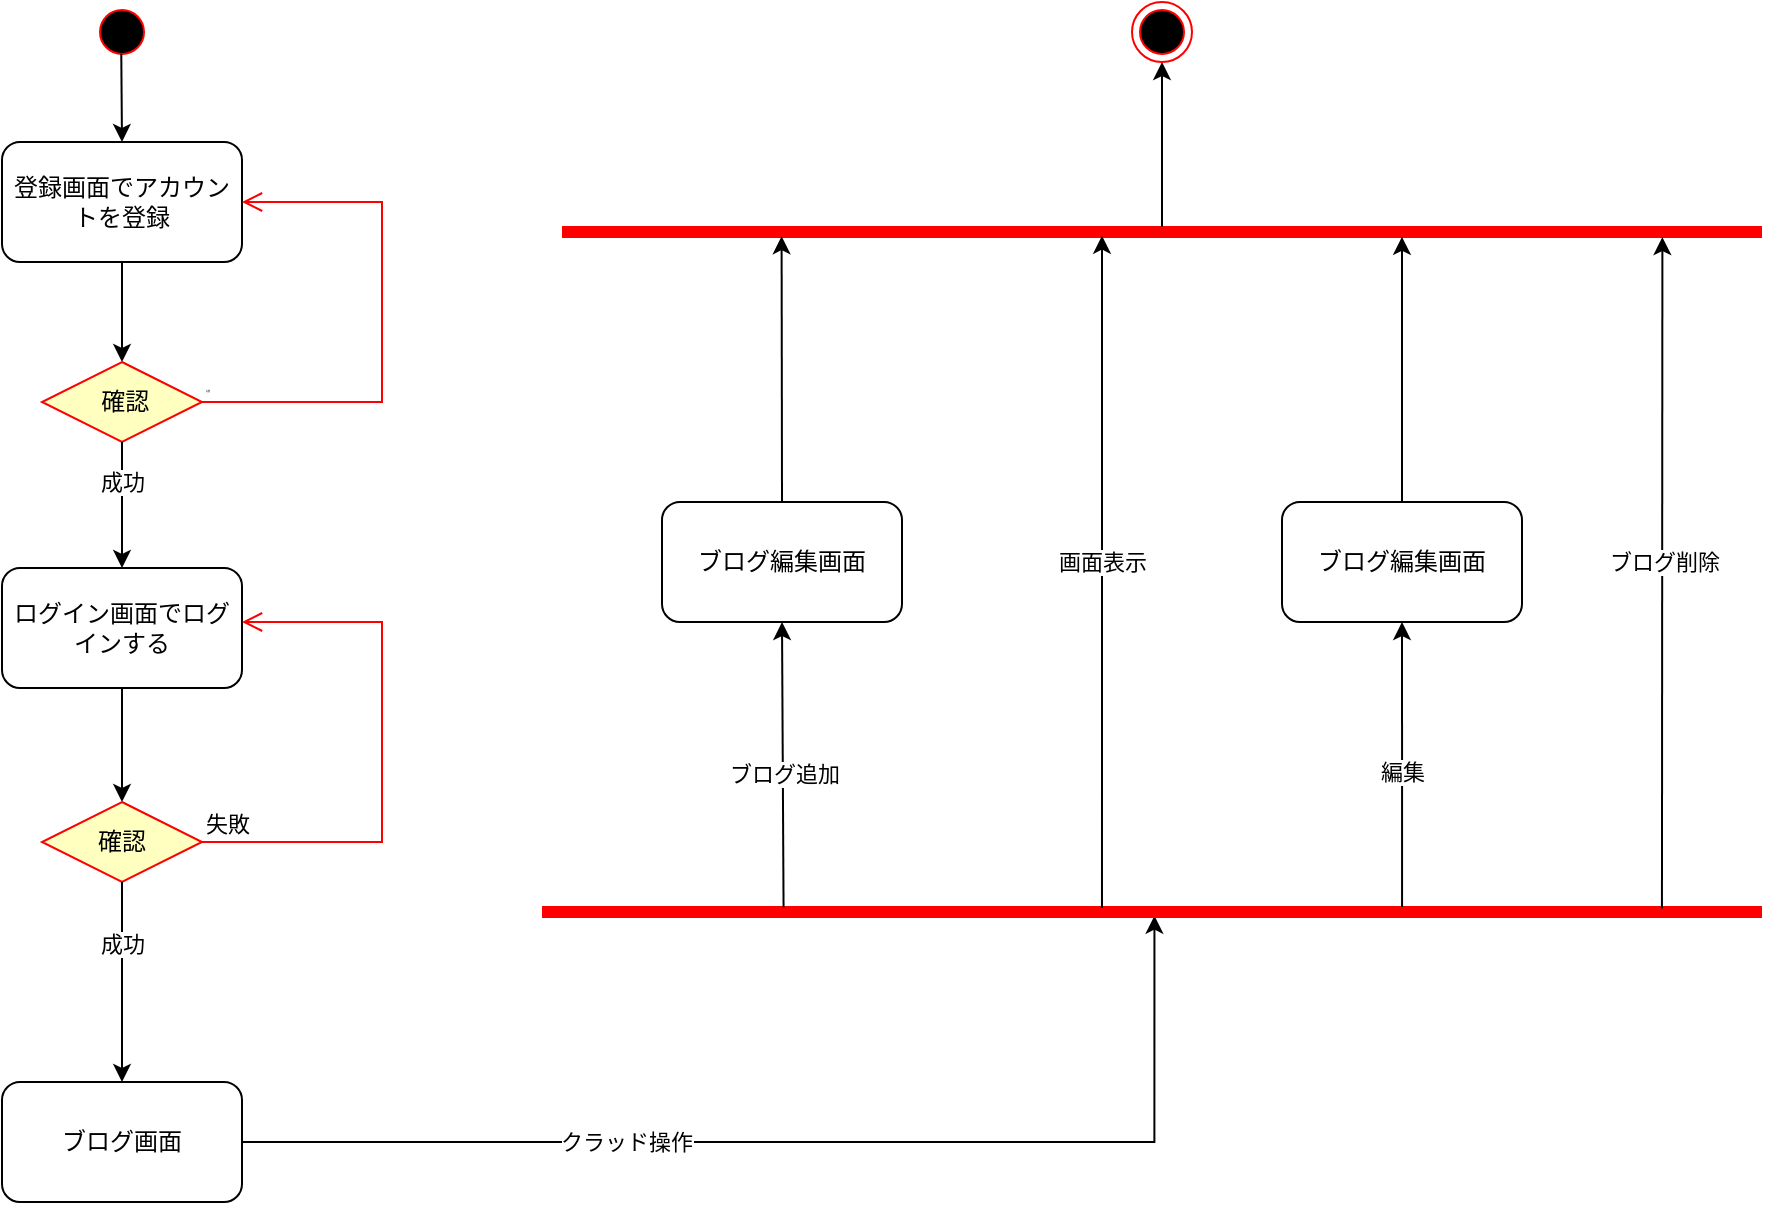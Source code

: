 <mxfile version="21.3.6" type="device">
  <diagram name="Page-1" id="e7e014a7-5840-1c2e-5031-d8a46d1fe8dd">
    <mxGraphModel dx="1154" dy="543" grid="1" gridSize="10" guides="1" tooltips="1" connect="1" arrows="1" fold="1" page="1" pageScale="1" pageWidth="1169" pageHeight="826" background="none" math="0" shadow="0">
      <root>
        <mxCell id="0" />
        <mxCell id="1" parent="0" />
        <mxCell id="jRNj1dbkDJKjL_vVffke-41" value="" style="ellipse;html=1;shape=startState;fillColor=#000000;strokeColor=#ff0000;" parent="1" vertex="1">
          <mxGeometry x="215" y="50" width="30" height="30" as="geometry" />
        </mxCell>
        <mxCell id="jRNj1dbkDJKjL_vVffke-43" value="登録画面でアカウントを登録" style="rounded=1;whiteSpace=wrap;html=1;" parent="1" vertex="1">
          <mxGeometry x="170" y="120" width="120" height="60" as="geometry" />
        </mxCell>
        <mxCell id="jRNj1dbkDJKjL_vVffke-46" value="" style="endArrow=classic;html=1;rounded=0;exitX=0.488;exitY=0.864;exitDx=0;exitDy=0;exitPerimeter=0;entryX=0.5;entryY=0;entryDx=0;entryDy=0;" parent="1" source="jRNj1dbkDJKjL_vVffke-41" target="jRNj1dbkDJKjL_vVffke-43" edge="1">
          <mxGeometry width="50" height="50" relative="1" as="geometry">
            <mxPoint x="255" y="150" as="sourcePoint" />
            <mxPoint x="305" y="100" as="targetPoint" />
          </mxGeometry>
        </mxCell>
        <mxCell id="jRNj1dbkDJKjL_vVffke-47" value="" style="endArrow=classic;html=1;rounded=0;exitX=0.5;exitY=1;exitDx=0;exitDy=0;entryX=0.5;entryY=0;entryDx=0;entryDy=0;" parent="1" source="jRNj1dbkDJKjL_vVffke-43" target="jRNj1dbkDJKjL_vVffke-48" edge="1">
          <mxGeometry width="50" height="50" relative="1" as="geometry">
            <mxPoint x="225" y="260" as="sourcePoint" />
            <mxPoint x="225" y="260" as="targetPoint" />
          </mxGeometry>
        </mxCell>
        <mxCell id="jRNj1dbkDJKjL_vVffke-48" value="&amp;nbsp;確認" style="rhombus;whiteSpace=wrap;html=1;fontColor=#000000;fillColor=#ffffc0;strokeColor=#ff0000;" parent="1" vertex="1">
          <mxGeometry x="190" y="230" width="80" height="40" as="geometry" />
        </mxCell>
        <mxCell id="jRNj1dbkDJKjL_vVffke-49" value="&lt;span style=&quot;font-size: 1px;&quot;&gt;失敗&lt;/span&gt;" style="edgeStyle=orthogonalEdgeStyle;html=1;align=left;verticalAlign=bottom;endArrow=open;endSize=8;strokeColor=#ff0000;rounded=0;entryX=1;entryY=0.5;entryDx=0;entryDy=0;exitX=1;exitY=0.5;exitDx=0;exitDy=0;" parent="1" source="jRNj1dbkDJKjL_vVffke-48" target="jRNj1dbkDJKjL_vVffke-43" edge="1">
          <mxGeometry x="-1" relative="1" as="geometry">
            <mxPoint x="365" y="150" as="targetPoint" />
            <mxPoint x="295" y="250" as="sourcePoint" />
            <Array as="points">
              <mxPoint x="360" y="250" />
              <mxPoint x="360" y="150" />
            </Array>
            <mxPoint as="offset" />
          </mxGeometry>
        </mxCell>
        <mxCell id="jRNj1dbkDJKjL_vVffke-52" value="" style="endArrow=classic;html=1;rounded=0;exitX=0.5;exitY=1;exitDx=0;exitDy=0;entryX=0.5;entryY=0;entryDx=0;entryDy=0;" parent="1" source="jRNj1dbkDJKjL_vVffke-48" target="jRNj1dbkDJKjL_vVffke-54" edge="1">
          <mxGeometry width="50" height="50" relative="1" as="geometry">
            <mxPoint x="235" y="280" as="sourcePoint" />
            <mxPoint x="230" y="330" as="targetPoint" />
          </mxGeometry>
        </mxCell>
        <mxCell id="jRNj1dbkDJKjL_vVffke-53" value="成功" style="edgeLabel;html=1;align=center;verticalAlign=middle;resizable=0;points=[];" parent="jRNj1dbkDJKjL_vVffke-52" vertex="1" connectable="0">
          <mxGeometry x="-0.564" y="1" relative="1" as="geometry">
            <mxPoint x="-1" y="6" as="offset" />
          </mxGeometry>
        </mxCell>
        <mxCell id="jRNj1dbkDJKjL_vVffke-54" value="ログイン画面でログインする" style="rounded=1;whiteSpace=wrap;html=1;" parent="1" vertex="1">
          <mxGeometry x="170" y="333" width="120" height="60" as="geometry" />
        </mxCell>
        <mxCell id="jRNj1dbkDJKjL_vVffke-55" value="" style="endArrow=classic;html=1;rounded=0;exitX=0.5;exitY=1;exitDx=0;exitDy=0;entryX=0.5;entryY=0;entryDx=0;entryDy=0;" parent="1" source="jRNj1dbkDJKjL_vVffke-54" target="jRNj1dbkDJKjL_vVffke-57" edge="1">
          <mxGeometry width="50" height="50" relative="1" as="geometry">
            <mxPoint x="275" y="500" as="sourcePoint" />
            <mxPoint x="230" y="460" as="targetPoint" />
          </mxGeometry>
        </mxCell>
        <mxCell id="jRNj1dbkDJKjL_vVffke-57" value="確認" style="rhombus;whiteSpace=wrap;html=1;fontColor=#000000;fillColor=#ffffc0;strokeColor=#ff0000;" parent="1" vertex="1">
          <mxGeometry x="190" y="450" width="80" height="40" as="geometry" />
        </mxCell>
        <mxCell id="jRNj1dbkDJKjL_vVffke-58" value="失敗" style="edgeStyle=orthogonalEdgeStyle;html=1;align=left;verticalAlign=bottom;endArrow=open;endSize=8;strokeColor=#ff0000;rounded=0;" parent="1" source="jRNj1dbkDJKjL_vVffke-57" target="jRNj1dbkDJKjL_vVffke-54" edge="1">
          <mxGeometry x="-1" relative="1" as="geometry">
            <mxPoint x="370" y="360" as="targetPoint" />
            <Array as="points">
              <mxPoint x="360" y="470" />
              <mxPoint x="360" y="360" />
            </Array>
          </mxGeometry>
        </mxCell>
        <mxCell id="jRNj1dbkDJKjL_vVffke-60" value="" style="endArrow=classic;html=1;rounded=0;exitX=0.5;exitY=1;exitDx=0;exitDy=0;" parent="1" source="jRNj1dbkDJKjL_vVffke-57" target="jRNj1dbkDJKjL_vVffke-63" edge="1">
          <mxGeometry width="50" height="50" relative="1" as="geometry">
            <mxPoint x="280" y="370" as="sourcePoint" />
            <mxPoint x="230" y="560" as="targetPoint" />
          </mxGeometry>
        </mxCell>
        <mxCell id="jRNj1dbkDJKjL_vVffke-62" value="成功" style="edgeLabel;html=1;align=center;verticalAlign=middle;resizable=0;points=[];" parent="jRNj1dbkDJKjL_vVffke-60" vertex="1" connectable="0">
          <mxGeometry x="-0.355" relative="1" as="geometry">
            <mxPoint y="-2" as="offset" />
          </mxGeometry>
        </mxCell>
        <mxCell id="jRNj1dbkDJKjL_vVffke-63" value="ブログ画面" style="rounded=1;whiteSpace=wrap;html=1;" parent="1" vertex="1">
          <mxGeometry x="170" y="590" width="120" height="60" as="geometry" />
        </mxCell>
        <mxCell id="jRNj1dbkDJKjL_vVffke-64" value="" style="endArrow=classic;html=1;rounded=0;exitX=1;exitY=0.5;exitDx=0;exitDy=0;edgeStyle=orthogonalEdgeStyle;entryX=0.502;entryY=0.685;entryDx=0;entryDy=0;entryPerimeter=0;" parent="1" source="jRNj1dbkDJKjL_vVffke-63" target="jRNj1dbkDJKjL_vVffke-73" edge="1">
          <mxGeometry width="50" height="50" relative="1" as="geometry">
            <mxPoint x="400" y="530" as="sourcePoint" />
            <mxPoint x="620" y="510" as="targetPoint" />
          </mxGeometry>
        </mxCell>
        <mxCell id="jRNj1dbkDJKjL_vVffke-65" value="クラッド操作" style="edgeLabel;html=1;align=center;verticalAlign=middle;resizable=0;points=[];" parent="jRNj1dbkDJKjL_vVffke-64" vertex="1" connectable="0">
          <mxGeometry x="-0.326" relative="1" as="geometry">
            <mxPoint as="offset" />
          </mxGeometry>
        </mxCell>
        <mxCell id="jRNj1dbkDJKjL_vVffke-73" value="" style="shape=line;html=1;strokeWidth=6;strokeColor=#ff0000;fontFamily=Helvetica;fontSize=11;fontColor=default;fillColor=#000000;" parent="1" vertex="1">
          <mxGeometry x="440" y="500" width="610" height="10" as="geometry" />
        </mxCell>
        <mxCell id="jRNj1dbkDJKjL_vVffke-75" value="" style="shape=line;html=1;strokeWidth=6;strokeColor=#ff0000;fontFamily=Helvetica;fontSize=11;fontColor=default;fillColor=#000000;" parent="1" vertex="1">
          <mxGeometry x="450" y="160" width="600" height="10" as="geometry" />
        </mxCell>
        <mxCell id="-YIzh6zrbuaSxqQhI-px-1" value="" style="endArrow=classic;html=1;rounded=0;exitX=0.198;exitY=0.272;exitDx=0;exitDy=0;exitPerimeter=0;entryX=0.5;entryY=1;entryDx=0;entryDy=0;" parent="1" source="jRNj1dbkDJKjL_vVffke-73" target="lPiF7nJxK0LKmKxGxUMw-3" edge="1">
          <mxGeometry width="50" height="50" relative="1" as="geometry">
            <mxPoint x="560" y="480" as="sourcePoint" />
            <mxPoint x="560" y="350" as="targetPoint" />
            <Array as="points" />
          </mxGeometry>
        </mxCell>
        <mxCell id="-YIzh6zrbuaSxqQhI-px-10" value="ブログ追加" style="edgeLabel;html=1;align=center;verticalAlign=middle;resizable=0;points=[];" parent="-YIzh6zrbuaSxqQhI-px-1" vertex="1" connectable="0">
          <mxGeometry x="0.128" relative="1" as="geometry">
            <mxPoint y="14" as="offset" />
          </mxGeometry>
        </mxCell>
        <mxCell id="-YIzh6zrbuaSxqQhI-px-2" value="" style="endArrow=classic;html=1;rounded=0;exitX=0.459;exitY=0.296;exitDx=0;exitDy=0;exitPerimeter=0;entryX=0.45;entryY=0.685;entryDx=0;entryDy=0;entryPerimeter=0;" parent="1" source="jRNj1dbkDJKjL_vVffke-73" target="jRNj1dbkDJKjL_vVffke-75" edge="1">
          <mxGeometry width="50" height="50" relative="1" as="geometry">
            <mxPoint x="720" y="470" as="sourcePoint" />
            <mxPoint x="720" y="180" as="targetPoint" />
            <Array as="points">
              <mxPoint x="720" y="430" />
              <mxPoint x="720" y="190" />
            </Array>
          </mxGeometry>
        </mxCell>
        <mxCell id="-YIzh6zrbuaSxqQhI-px-9" value="画面表示" style="edgeLabel;html=1;align=center;verticalAlign=middle;resizable=0;points=[];" parent="-YIzh6zrbuaSxqQhI-px-2" vertex="1" connectable="0">
          <mxGeometry x="0.173" y="-1" relative="1" as="geometry">
            <mxPoint x="-1" y="24" as="offset" />
          </mxGeometry>
        </mxCell>
        <mxCell id="-YIzh6zrbuaSxqQhI-px-3" value="" style="endArrow=classic;html=1;rounded=0;exitX=0.705;exitY=0.249;exitDx=0;exitDy=0;exitPerimeter=0;entryX=0.5;entryY=1;entryDx=0;entryDy=0;" parent="1" source="jRNj1dbkDJKjL_vVffke-73" target="lPiF7nJxK0LKmKxGxUMw-1" edge="1">
          <mxGeometry width="50" height="50" relative="1" as="geometry">
            <mxPoint x="870" y="500" as="sourcePoint" />
            <mxPoint x="870" y="370" as="targetPoint" />
          </mxGeometry>
        </mxCell>
        <mxCell id="-YIzh6zrbuaSxqQhI-px-8" value="編集" style="edgeLabel;html=1;align=center;verticalAlign=middle;resizable=0;points=[];" parent="-YIzh6zrbuaSxqQhI-px-3" vertex="1" connectable="0">
          <mxGeometry x="0.074" y="1" relative="1" as="geometry">
            <mxPoint x="1" y="9" as="offset" />
          </mxGeometry>
        </mxCell>
        <mxCell id="-YIzh6zrbuaSxqQhI-px-4" value="" style="endArrow=classic;html=1;rounded=0;exitX=0.918;exitY=0.319;exitDx=0;exitDy=0;exitPerimeter=0;entryX=0.917;entryY=0.756;entryDx=0;entryDy=0;entryPerimeter=0;" parent="1" source="jRNj1dbkDJKjL_vVffke-73" target="jRNj1dbkDJKjL_vVffke-75" edge="1">
          <mxGeometry width="50" height="50" relative="1" as="geometry">
            <mxPoint x="1000" y="480" as="sourcePoint" />
            <mxPoint x="1000" y="200" as="targetPoint" />
          </mxGeometry>
        </mxCell>
        <mxCell id="-YIzh6zrbuaSxqQhI-px-7" value="ブログ削除" style="edgeLabel;html=1;align=center;verticalAlign=middle;resizable=0;points=[];" parent="-YIzh6zrbuaSxqQhI-px-4" vertex="1" connectable="0">
          <mxGeometry x="0.133" y="-1" relative="1" as="geometry">
            <mxPoint y="17" as="offset" />
          </mxGeometry>
        </mxCell>
        <mxCell id="-YIzh6zrbuaSxqQhI-px-5" value="" style="endArrow=classic;html=1;rounded=0;entryX=0.5;entryY=1;entryDx=0;entryDy=0;exitX=0.5;exitY=0.241;exitDx=0;exitDy=0;exitPerimeter=0;" parent="1" source="jRNj1dbkDJKjL_vVffke-75" target="-YIzh6zrbuaSxqQhI-px-6" edge="1">
          <mxGeometry width="50" height="50" relative="1" as="geometry">
            <mxPoint x="634.8" y="383" as="sourcePoint" />
            <mxPoint x="634.8" y="270" as="targetPoint" />
            <Array as="points" />
          </mxGeometry>
        </mxCell>
        <mxCell id="-YIzh6zrbuaSxqQhI-px-6" value="" style="ellipse;html=1;shape=endState;fillColor=#000000;strokeColor=#ff0000;" parent="1" vertex="1">
          <mxGeometry x="735" y="50" width="30" height="30" as="geometry" />
        </mxCell>
        <mxCell id="lPiF7nJxK0LKmKxGxUMw-1" value="ブログ編集画面" style="rounded=1;whiteSpace=wrap;html=1;" parent="1" vertex="1">
          <mxGeometry x="810" y="300" width="120" height="60" as="geometry" />
        </mxCell>
        <mxCell id="lPiF7nJxK0LKmKxGxUMw-2" value="" style="endArrow=classic;html=1;rounded=0;exitX=0.5;exitY=0;exitDx=0;exitDy=0;entryX=0.7;entryY=0.742;entryDx=0;entryDy=0;entryPerimeter=0;" parent="1" source="lPiF7nJxK0LKmKxGxUMw-1" target="jRNj1dbkDJKjL_vVffke-75" edge="1">
          <mxGeometry width="50" height="50" relative="1" as="geometry">
            <mxPoint x="845" y="240" as="sourcePoint" />
            <mxPoint x="870" y="180" as="targetPoint" />
          </mxGeometry>
        </mxCell>
        <mxCell id="lPiF7nJxK0LKmKxGxUMw-3" value="ブログ編集画面" style="rounded=1;whiteSpace=wrap;html=1;" parent="1" vertex="1">
          <mxGeometry x="500" y="300" width="120" height="60" as="geometry" />
        </mxCell>
        <mxCell id="lPiF7nJxK0LKmKxGxUMw-4" value="" style="endArrow=classic;html=1;rounded=0;exitX=0.5;exitY=0;exitDx=0;exitDy=0;entryX=0.183;entryY=0.712;entryDx=0;entryDy=0;entryPerimeter=0;" parent="1" source="lPiF7nJxK0LKmKxGxUMw-3" target="jRNj1dbkDJKjL_vVffke-75" edge="1">
          <mxGeometry width="50" height="50" relative="1" as="geometry">
            <mxPoint x="540" y="260" as="sourcePoint" />
            <mxPoint x="560" y="190" as="targetPoint" />
          </mxGeometry>
        </mxCell>
      </root>
    </mxGraphModel>
  </diagram>
</mxfile>
